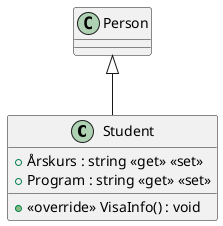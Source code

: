 @startuml
class Student {
    + Årskurs : string <<get>> <<set>>
    + Program : string <<get>> <<set>>
    + <<override>> VisaInfo() : void
}
Person <|-- Student
@enduml
